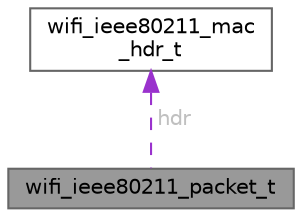 digraph "wifi_ieee80211_packet_t"
{
 // LATEX_PDF_SIZE
  bgcolor="transparent";
  edge [fontname=Helvetica,fontsize=10,labelfontname=Helvetica,labelfontsize=10];
  node [fontname=Helvetica,fontsize=10,shape=box,height=0.2,width=0.4];
  Node1 [id="Node000001",label="wifi_ieee80211_packet_t",height=0.2,width=0.4,color="gray40", fillcolor="grey60", style="filled", fontcolor="black",tooltip="Struct to store the payload of a Wi-Fi packet."];
  Node2 -> Node1 [id="edge1_Node000001_Node000002",dir="back",color="darkorchid3",style="dashed",tooltip=" ",label=" hdr",fontcolor="grey" ];
  Node2 [id="Node000002",label="wifi_ieee80211_mac\l_hdr_t",height=0.2,width=0.4,color="gray40", fillcolor="white", style="filled",URL="$structwifi__ieee80211__mac__hdr__t.html",tooltip="Struct to store the MAC header of a Wi-Fi packet."];
}
